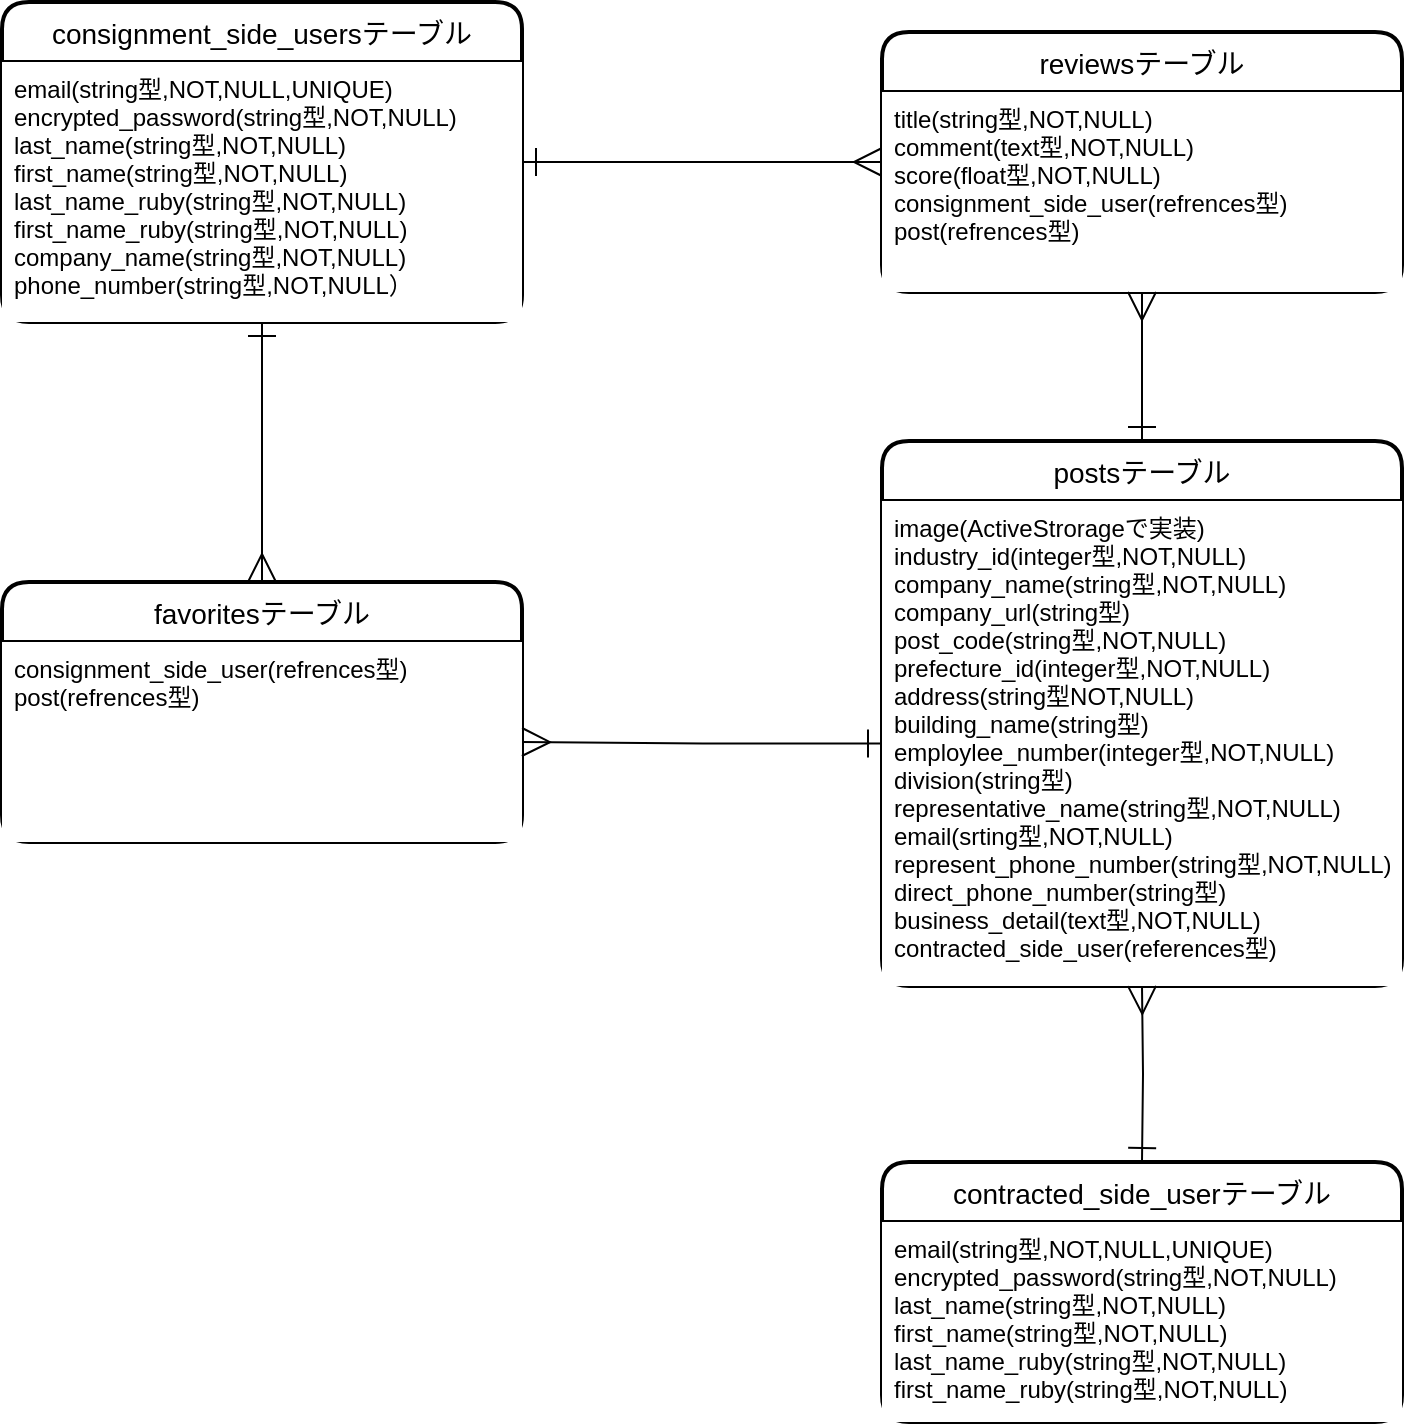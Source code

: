 <mxfile>
    <diagram id="FhERzdF4JKhjgUkXHHSx" name="ページ1">
        <mxGraphModel dx="687" dy="680" grid="1" gridSize="10" guides="1" tooltips="1" connect="1" arrows="1" fold="1" page="1" pageScale="1" pageWidth="827" pageHeight="1169" math="0" shadow="0">
            <root>
                <mxCell id="0"/>
                <mxCell id="1" parent="0"/>
                <mxCell id="2" value="consignment_side_usersテーブル" style="swimlane;childLayout=stackLayout;horizontal=1;startSize=30;horizontalStack=0;rounded=1;fontSize=14;fontStyle=0;strokeWidth=2;resizeParent=0;resizeLast=1;shadow=0;dashed=0;align=center;labelBackgroundColor=none;fillColor=#FFFFFF;fontColor=#000000;labelBorderColor=none;swimlaneFillColor=none;strokeColor=#000000;" parent="1" vertex="1">
                    <mxGeometry x="40" y="20" width="260" height="160" as="geometry"/>
                </mxCell>
                <mxCell id="3" value="email(string型,NOT,NULL,UNIQUE)&#10;encrypted_password(string型,NOT,NULL)&#10;last_name(string型,NOT,NULL)&#10;first_name(string型,NOT,NULL)&#10;last_name_ruby(string型,NOT,NULL)&#10;first_name_ruby(string型,NOT,NULL)&#10;company_name(string型,NOT,NULL)&#10;phone_number(string型,NOT,NULL）" style="align=left;strokeColor=none;spacingLeft=4;fontSize=12;verticalAlign=top;resizable=0;rotatable=0;part=1;fillColor=#FFFFFF;fontColor=#000000;" parent="2" vertex="1">
                    <mxGeometry y="30" width="260" height="130" as="geometry"/>
                </mxCell>
                <mxCell id="4" value="contracted_side_userテーブル" style="swimlane;childLayout=stackLayout;horizontal=1;startSize=30;horizontalStack=0;rounded=1;fontSize=14;fontStyle=0;strokeWidth=2;resizeParent=0;resizeLast=1;shadow=0;dashed=0;align=center;labelBackgroundColor=none;fillColor=#FFFFFF;fontColor=#000000;labelBorderColor=none;swimlaneFillColor=none;strokeColor=#000000;" parent="1" vertex="1">
                    <mxGeometry x="480" y="600" width="260" height="130" as="geometry"/>
                </mxCell>
                <mxCell id="5" value="email(string型,NOT,NULL,UNIQUE)&#10;encrypted_password(string型,NOT,NULL)&#10;last_name(string型,NOT,NULL)&#10;first_name(string型,NOT,NULL)&#10;last_name_ruby(string型,NOT,NULL)&#10;first_name_ruby(string型,NOT,NULL)" style="align=left;strokeColor=none;spacingLeft=4;fontSize=12;verticalAlign=top;resizable=0;rotatable=0;part=1;fillColor=#FFFFFF;fontColor=#000000;" parent="4" vertex="1">
                    <mxGeometry y="30" width="260" height="100" as="geometry"/>
                </mxCell>
                <mxCell id="6" value="postsテーブル" style="swimlane;childLayout=stackLayout;horizontal=1;startSize=30;horizontalStack=0;rounded=1;fontSize=14;fontStyle=0;strokeWidth=2;resizeParent=0;resizeLast=1;shadow=0;dashed=0;align=center;labelBackgroundColor=none;fillColor=#FFFFFF;fontColor=#000000;labelBorderColor=none;swimlaneFillColor=none;strokeColor=#000000;" parent="1" vertex="1">
                    <mxGeometry x="480" y="239.5" width="260" height="272.5" as="geometry"/>
                </mxCell>
                <mxCell id="7" value="image(ActiveStrorageで実装)&#10;industry_id(integer型,NOT,NULL)&#10;company_name(string型,NOT,NULL)&#10;company_url(string型)&#10;post_code(string型,NOT,NULL)&#10;prefecture_id(integer型,NOT,NULL)&#10;address(string型NOT,NULL)&#10;building_name(string型)&#10;employlee_number(integer型,NOT,NULL)&#10;division(string型)&#10;representative_name(string型,NOT,NULL)&#10;email(srting型,NOT,NULL)&#10;represent_phone_number(string型,NOT,NULL)&#10;direct_phone_number(string型)&#10;business_detail(text型,NOT,NULL)&#10;contracted_side_user(references型)" style="align=left;strokeColor=none;spacingLeft=4;fontSize=12;verticalAlign=top;resizable=0;rotatable=0;part=1;fillColor=#FFFFFF;fontColor=#000000;" parent="6" vertex="1">
                    <mxGeometry y="30" width="260" height="242.5" as="geometry"/>
                </mxCell>
                <mxCell id="8" value="favoritesテーブル" style="swimlane;childLayout=stackLayout;horizontal=1;startSize=30;horizontalStack=0;rounded=1;fontSize=14;fontStyle=0;strokeWidth=2;resizeParent=0;resizeLast=1;shadow=0;dashed=0;align=center;labelBackgroundColor=none;fillColor=#FFFFFF;fontColor=#000000;labelBorderColor=none;swimlaneFillColor=none;strokeColor=#000000;" parent="1" vertex="1">
                    <mxGeometry x="40" y="310" width="260" height="130" as="geometry"/>
                </mxCell>
                <mxCell id="9" value="consignment_side_user(refrences型)&#10;post(refrences型)" style="align=left;strokeColor=none;spacingLeft=4;fontSize=12;verticalAlign=top;resizable=0;rotatable=0;part=1;fillColor=#FFFFFF;fontColor=#000000;" parent="8" vertex="1">
                    <mxGeometry y="30" width="260" height="100" as="geometry"/>
                </mxCell>
                <mxCell id="11" style="edgeStyle=orthogonalEdgeStyle;rounded=0;orthogonalLoop=1;jettySize=auto;html=1;exitX=0.5;exitY=1;exitDx=0;exitDy=0;entryX=0.5;entryY=0;entryDx=0;entryDy=0;fontColor=#000000;endArrow=ERmany;endFill=0;startArrow=ERone;startFill=0;strokeWidth=1;endSize=12;startSize=12;strokeColor=#000000;" parent="1" source="3" target="8" edge="1">
                    <mxGeometry relative="1" as="geometry"/>
                </mxCell>
                <mxCell id="14" style="edgeStyle=orthogonalEdgeStyle;rounded=0;orthogonalLoop=1;jettySize=auto;html=1;startArrow=ERone;startFill=0;startSize=12;endArrow=ERmany;endFill=0;endSize=12;strokeWidth=1;fontColor=#000000;strokeColor=#000000;" parent="1" source="7" edge="1">
                    <mxGeometry relative="1" as="geometry">
                        <mxPoint x="300" y="390" as="targetPoint"/>
                    </mxGeometry>
                </mxCell>
                <mxCell id="22" style="edgeStyle=orthogonalEdgeStyle;rounded=0;orthogonalLoop=1;jettySize=auto;html=1;endSize=12;startSize=12;endArrow=ERmany;endFill=0;startArrow=ERone;startFill=0;strokeColor=#000000;" parent="1" target="7" edge="1">
                    <mxGeometry relative="1" as="geometry">
                        <mxPoint x="610" y="600" as="sourcePoint"/>
                    </mxGeometry>
                </mxCell>
                <mxCell id="25" style="edgeStyle=orthogonalEdgeStyle;rounded=0;orthogonalLoop=1;jettySize=auto;html=1;startArrow=ERone;startFill=0;startSize=12;endArrow=ERmany;endFill=0;endSize=12;exitX=1;exitY=0.5;exitDx=0;exitDy=0;strokeColor=#000000;" parent="1" source="2" target="23" edge="1">
                    <mxGeometry relative="1" as="geometry"/>
                </mxCell>
                <mxCell id="23" value="reviewsテーブル" style="swimlane;childLayout=stackLayout;horizontal=1;startSize=30;horizontalStack=0;rounded=1;fontSize=14;fontStyle=0;strokeWidth=2;resizeParent=0;resizeLast=1;shadow=0;dashed=0;align=center;labelBackgroundColor=none;fillColor=#FFFFFF;fontColor=#000000;labelBorderColor=none;swimlaneFillColor=none;strokeColor=#000000;" parent="1" vertex="1">
                    <mxGeometry x="480" y="35" width="260" height="130" as="geometry"/>
                </mxCell>
                <mxCell id="24" value="title(string型,NOT,NULL)&#10;comment(text型,NOT,NULL)&#10;score(float型,NOT,NULL)&#10;consignment_side_user(refrences型)&#10;post(refrences型)" style="align=left;strokeColor=none;spacingLeft=4;fontSize=12;verticalAlign=top;resizable=0;rotatable=0;part=1;fillColor=#FFFFFF;fontColor=#000000;" parent="23" vertex="1">
                    <mxGeometry y="30" width="260" height="100" as="geometry"/>
                </mxCell>
                <mxCell id="27" value="" style="align=left;strokeColor=none;spacingLeft=4;fontSize=12;verticalAlign=top;resizable=0;rotatable=0;part=1;fillColor=#FFFFFF;fontColor=#000000;" parent="23" vertex="1">
                    <mxGeometry y="130" width="260" as="geometry"/>
                </mxCell>
                <mxCell id="26" style="edgeStyle=orthogonalEdgeStyle;rounded=0;orthogonalLoop=1;jettySize=auto;html=1;startArrow=ERone;startFill=0;startSize=12;endArrow=ERmany;endFill=0;endSize=12;exitX=0.5;exitY=0;exitDx=0;exitDy=0;strokeColor=#000000;" parent="1" source="6" target="24" edge="1">
                    <mxGeometry relative="1" as="geometry"/>
                </mxCell>
            </root>
        </mxGraphModel>
    </diagram>
</mxfile>